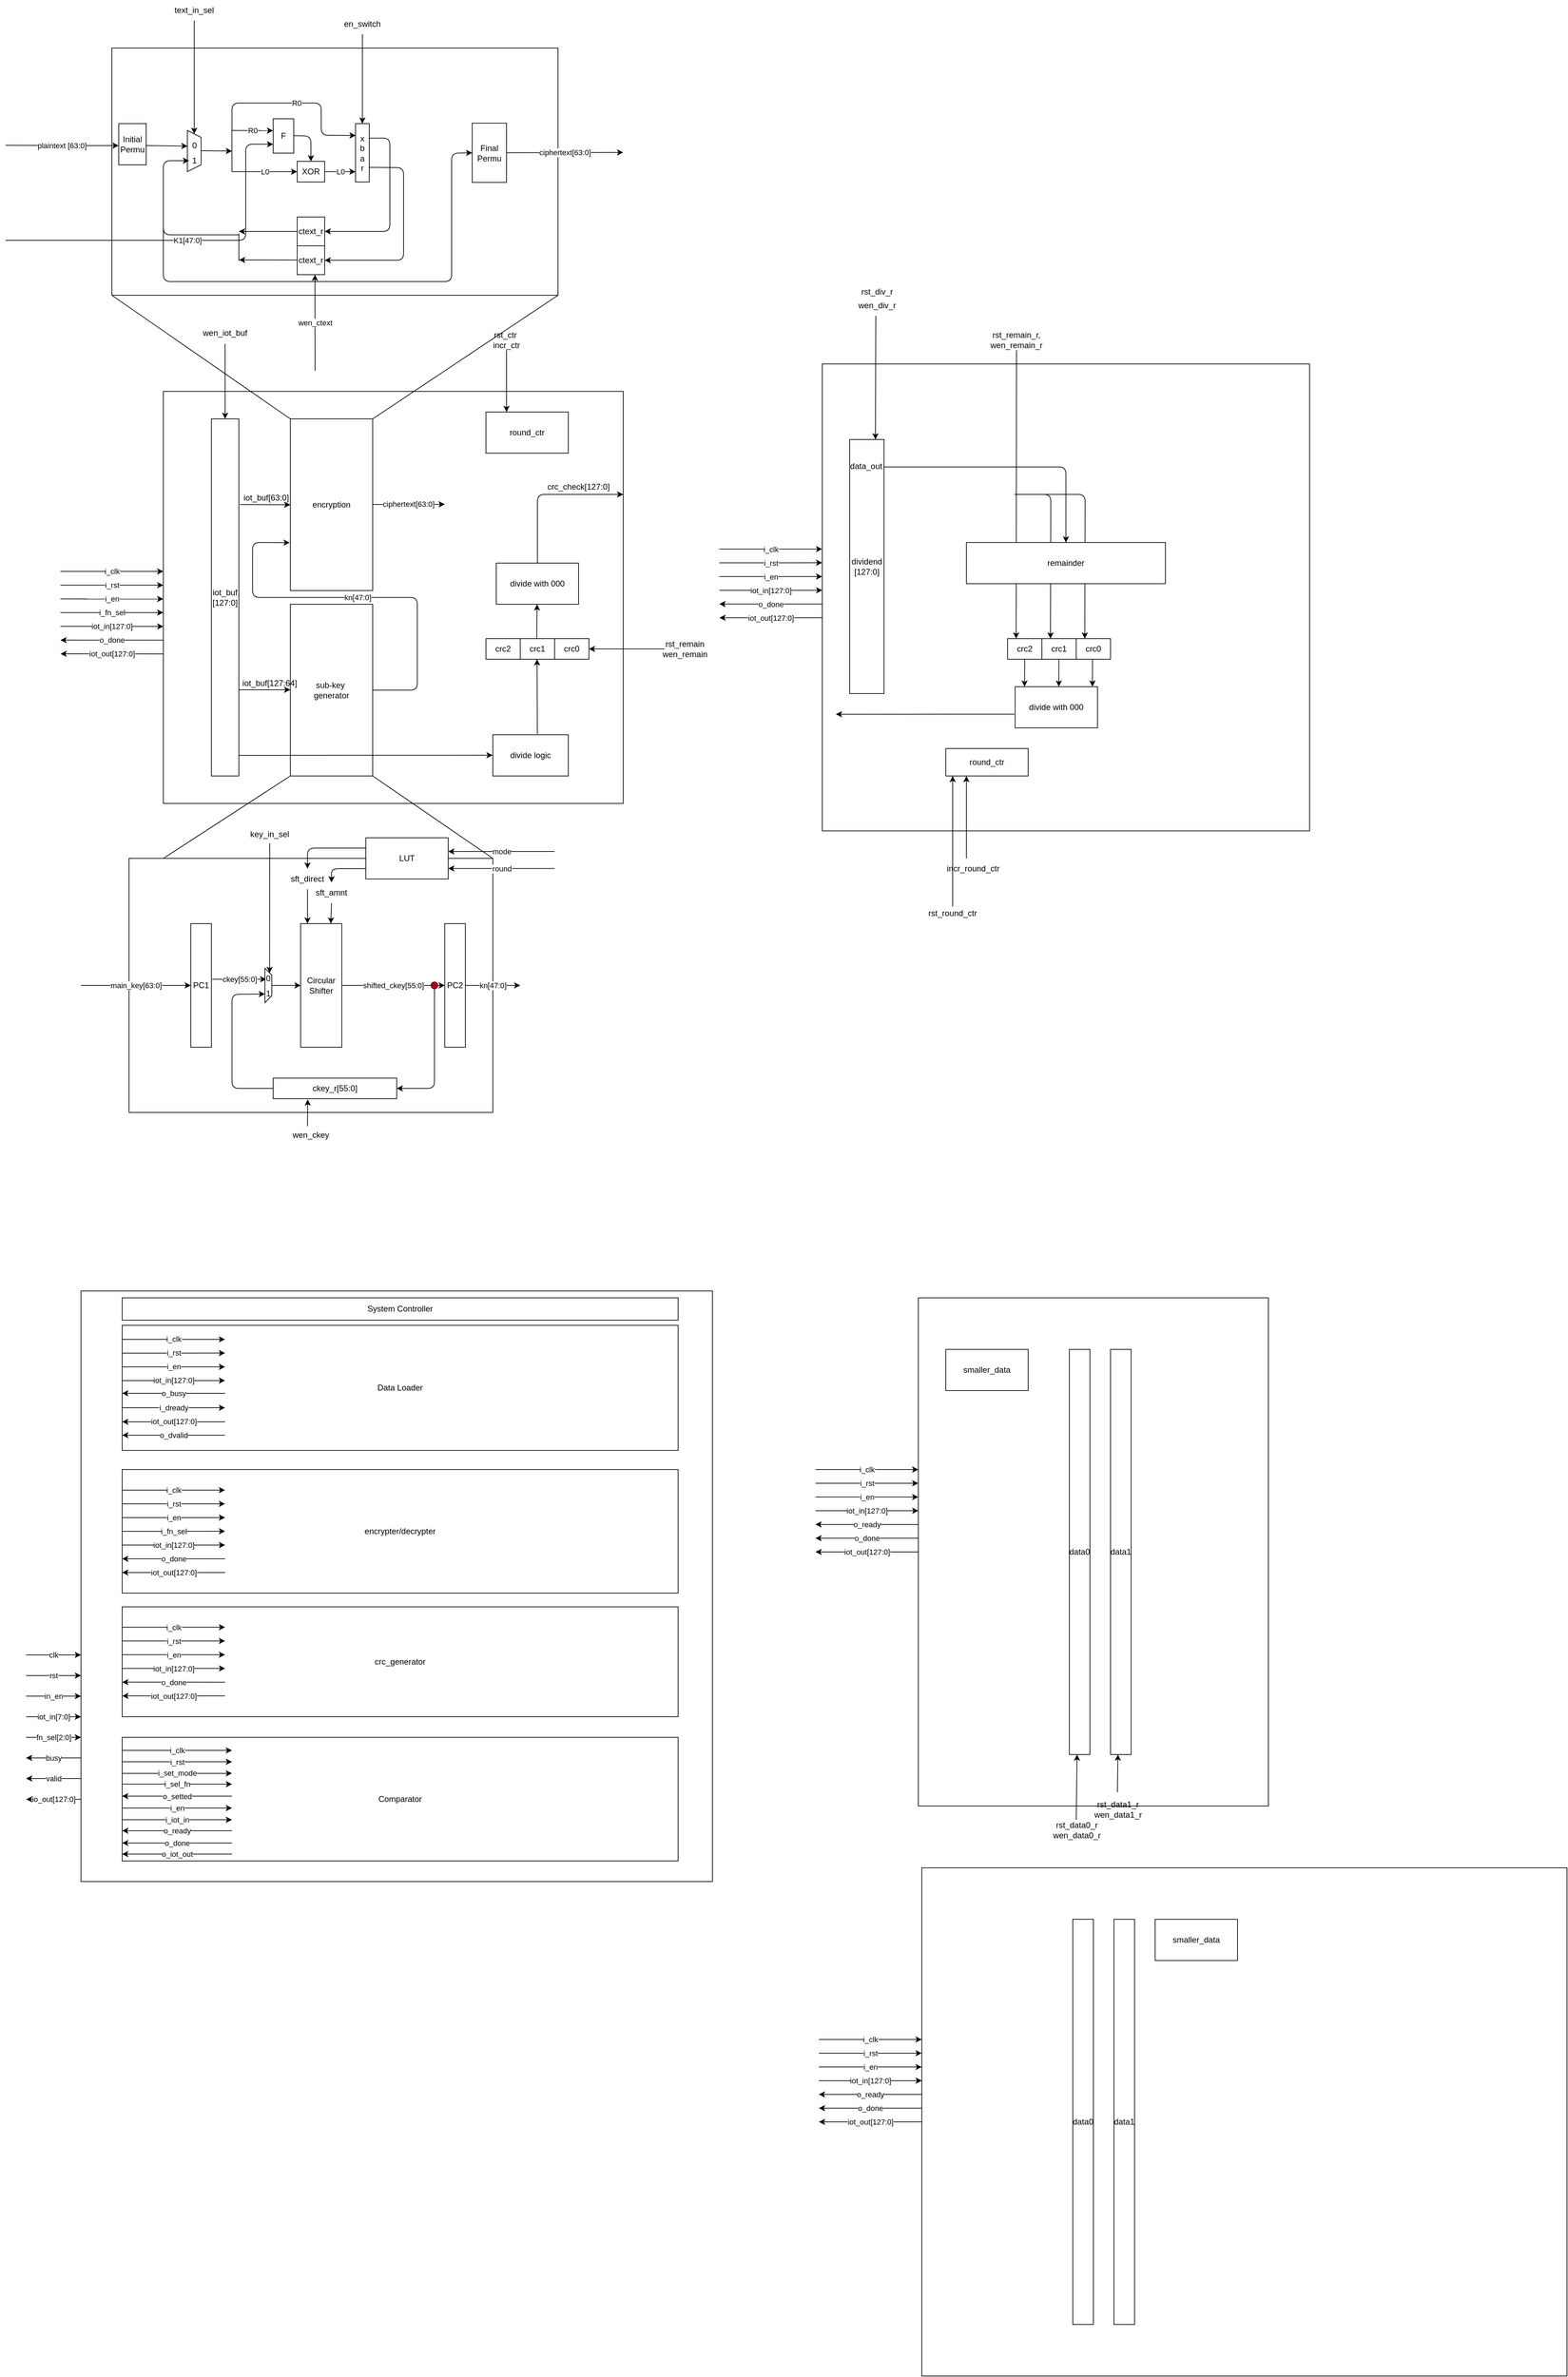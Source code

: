 <mxfile>
    <diagram id="gMTf9EaZqgnrItSle7EK" name="Page-1">
        <mxGraphModel dx="1563" dy="1860" grid="1" gridSize="10" guides="1" tooltips="1" connect="1" arrows="1" fold="1" page="1" pageScale="1" pageWidth="850" pageHeight="1100" math="0" shadow="0">
            <root>
                <mxCell id="0"/>
                <mxCell id="1" parent="0"/>
                <mxCell id="153" value="" style="whiteSpace=wrap;html=1;" parent="1" vertex="1">
                    <mxGeometry x="1080" y="40" width="710" height="680" as="geometry"/>
                </mxCell>
                <mxCell id="4" value="" style="whiteSpace=wrap;html=1;" parent="1" vertex="1">
                    <mxGeometry x="120" y="80" width="670" height="600" as="geometry"/>
                </mxCell>
                <mxCell id="3" value="iot_buf&lt;br&gt;[127:0]" style="whiteSpace=wrap;html=1;direction=south;" parent="1" vertex="1">
                    <mxGeometry x="190" y="120" width="40" height="520" as="geometry"/>
                </mxCell>
                <mxCell id="17" value="sub-key&amp;nbsp;&lt;br&gt;generator" style="whiteSpace=wrap;html=1;" parent="1" vertex="1">
                    <mxGeometry x="305" y="390" width="120" height="250" as="geometry"/>
                </mxCell>
                <mxCell id="19" value="kn[47:0]" style="edgeStyle=none;orthogonalLoop=1;jettySize=auto;html=1;exitX=1;exitY=0.5;exitDx=0;exitDy=0;entryX=-0.008;entryY=0.721;entryDx=0;entryDy=0;entryPerimeter=0;" parent="1" source="17" target="20" edge="1">
                    <mxGeometry width="80" relative="1" as="geometry">
                        <mxPoint x="440" y="514.52" as="sourcePoint"/>
                        <mxPoint x="520" y="514.52" as="targetPoint"/>
                        <Array as="points">
                            <mxPoint x="490" y="515"/>
                            <mxPoint x="490" y="380"/>
                            <mxPoint x="250" y="380"/>
                            <mxPoint x="250" y="350"/>
                            <mxPoint x="250" y="300"/>
                            <mxPoint x="270" y="300"/>
                        </Array>
                    </mxGeometry>
                </mxCell>
                <mxCell id="20" value="encryption" style="whiteSpace=wrap;html=1;" parent="1" vertex="1">
                    <mxGeometry x="305" y="120" width="120" height="250" as="geometry"/>
                </mxCell>
                <mxCell id="21" value="" style="edgeStyle=none;orthogonalLoop=1;jettySize=auto;html=1;entryX=0;entryY=0.5;entryDx=0;entryDy=0;exitX=0.24;exitY=-0.036;exitDx=0;exitDy=0;exitPerimeter=0;" parent="1" source="3" target="20" edge="1">
                    <mxGeometry width="80" relative="1" as="geometry">
                        <mxPoint x="230" y="250" as="sourcePoint"/>
                        <mxPoint x="269.34" y="245.32" as="targetPoint"/>
                        <Array as="points"/>
                    </mxGeometry>
                </mxCell>
                <mxCell id="22" value="" style="edgeStyle=none;orthogonalLoop=1;jettySize=auto;html=1;entryX=0;entryY=0.5;entryDx=0;entryDy=0;exitX=0.5;exitY=0;exitDx=0;exitDy=0;" parent="1" edge="1">
                    <mxGeometry width="80" relative="1" as="geometry">
                        <mxPoint x="230" y="514.52" as="sourcePoint"/>
                        <mxPoint x="305" y="514.52" as="targetPoint"/>
                        <Array as="points"/>
                    </mxGeometry>
                </mxCell>
                <mxCell id="30" value="" style="endArrow=none;html=1;" parent="1" edge="1">
                    <mxGeometry width="50" height="50" relative="1" as="geometry">
                        <mxPoint x="120" y="760" as="sourcePoint"/>
                        <mxPoint x="305" y="640" as="targetPoint"/>
                    </mxGeometry>
                </mxCell>
                <mxCell id="31" value="" style="endArrow=none;html=1;entryX=1;entryY=1;entryDx=0;entryDy=0;" parent="1" target="17" edge="1">
                    <mxGeometry width="50" height="50" relative="1" as="geometry">
                        <mxPoint x="600" y="760" as="sourcePoint"/>
                        <mxPoint x="315" y="650" as="targetPoint"/>
                    </mxGeometry>
                </mxCell>
                <mxCell id="32" value="" style="whiteSpace=wrap;html=1;" parent="1" vertex="1">
                    <mxGeometry x="70" y="760" width="530" height="370" as="geometry"/>
                </mxCell>
                <mxCell id="33" value="main_key[63:0]" style="edgeStyle=none;orthogonalLoop=1;jettySize=auto;html=1;entryX=0;entryY=0.5;entryDx=0;entryDy=0;" parent="1" target="35" edge="1">
                    <mxGeometry width="80" relative="1" as="geometry">
                        <mxPoint y="945" as="sourcePoint"/>
                        <mxPoint x="160" y="944.44" as="targetPoint"/>
                        <Array as="points"/>
                    </mxGeometry>
                </mxCell>
                <mxCell id="35" value="PC1" style="whiteSpace=wrap;html=1;" parent="1" vertex="1">
                    <mxGeometry x="160" y="855" width="30" height="180" as="geometry"/>
                </mxCell>
                <mxCell id="36" value="ckey[55:0]" style="edgeStyle=none;orthogonalLoop=1;jettySize=auto;html=1;exitX=1.043;exitY=0.45;exitDx=0;exitDy=0;exitPerimeter=0;" parent="1" source="35" edge="1">
                    <mxGeometry width="80" relative="1" as="geometry">
                        <mxPoint x="190" y="944.44" as="sourcePoint"/>
                        <mxPoint x="270" y="936" as="targetPoint"/>
                        <Array as="points"/>
                    </mxGeometry>
                </mxCell>
                <mxCell id="37" value="Circular Shifter" style="whiteSpace=wrap;html=1;" parent="1" vertex="1">
                    <mxGeometry x="320" y="855" width="60" height="180" as="geometry"/>
                </mxCell>
                <mxCell id="40" value="shifted_ckey[55:0]" style="edgeStyle=none;orthogonalLoop=1;jettySize=auto;html=1;entryX=0;entryY=0.5;entryDx=0;entryDy=0;" parent="1" target="41" edge="1">
                    <mxGeometry width="80" relative="1" as="geometry">
                        <mxPoint x="380" y="945" as="sourcePoint"/>
                        <mxPoint x="420" y="942.68" as="targetPoint"/>
                        <Array as="points"/>
                    </mxGeometry>
                </mxCell>
                <mxCell id="41" value="PC2" style="whiteSpace=wrap;html=1;" parent="1" vertex="1">
                    <mxGeometry x="530" y="855" width="30" height="180" as="geometry"/>
                </mxCell>
                <mxCell id="42" value="kn[47:0]" style="edgeStyle=none;orthogonalLoop=1;jettySize=auto;html=1;exitX=1;exitY=0.5;exitDx=0;exitDy=0;startArrow=none;" parent="1" edge="1">
                    <mxGeometry width="80" relative="1" as="geometry">
                        <mxPoint x="560" y="945" as="sourcePoint"/>
                        <mxPoint x="640" y="945" as="targetPoint"/>
                        <Array as="points"/>
                    </mxGeometry>
                </mxCell>
                <mxCell id="47" value="ckey_r[55:0]" style="whiteSpace=wrap;html=1;" parent="1" vertex="1">
                    <mxGeometry x="280" y="1080" width="180" height="30" as="geometry"/>
                </mxCell>
                <mxCell id="48" value="" style="edgeStyle=none;orthogonalLoop=1;jettySize=auto;html=1;" parent="1" edge="1">
                    <mxGeometry width="80" relative="1" as="geometry">
                        <mxPoint x="515" y="945" as="sourcePoint"/>
                        <mxPoint x="460" y="1095" as="targetPoint"/>
                        <Array as="points">
                            <mxPoint x="515" y="1095"/>
                        </Array>
                    </mxGeometry>
                </mxCell>
                <mxCell id="49" value="" style="ellipse;whiteSpace=wrap;html=1;fillColor=#a20025;fontColor=#ffffff;strokeColor=#6F0000;" parent="1" vertex="1">
                    <mxGeometry x="510" y="940" width="10" height="10" as="geometry"/>
                </mxCell>
                <mxCell id="50" value="" style="edgeStyle=none;orthogonalLoop=1;jettySize=auto;html=1;exitX=0;exitY=0.5;exitDx=0;exitDy=0;entryX=0.75;entryY=1;entryDx=0;entryDy=0;" parent="1" source="47" target="51" edge="1">
                    <mxGeometry width="80" relative="1" as="geometry">
                        <mxPoint x="270" y="1110" as="sourcePoint"/>
                        <mxPoint x="350" y="1110" as="targetPoint"/>
                        <Array as="points">
                            <mxPoint x="220" y="1095"/>
                            <mxPoint x="220" y="1030"/>
                            <mxPoint x="220" y="958"/>
                        </Array>
                    </mxGeometry>
                </mxCell>
                <mxCell id="51" value="" style="shape=trapezoid;perimeter=trapezoidPerimeter;whiteSpace=wrap;html=1;fixedSize=1;direction=south;size=10;" parent="1" vertex="1">
                    <mxGeometry x="268" y="920" width="10" height="50" as="geometry"/>
                </mxCell>
                <mxCell id="53" value="" style="edgeStyle=none;orthogonalLoop=1;jettySize=auto;html=1;exitX=0.5;exitY=0;exitDx=0;exitDy=0;entryX=0;entryY=0.5;entryDx=0;entryDy=0;" parent="1" source="51" target="37" edge="1">
                    <mxGeometry width="80" relative="1" as="geometry">
                        <mxPoint x="229" y="980" as="sourcePoint"/>
                        <mxPoint x="279" y="957" as="targetPoint"/>
                        <Array as="points"/>
                    </mxGeometry>
                </mxCell>
                <mxCell id="54" value="" style="edgeStyle=none;orthogonalLoop=1;jettySize=auto;html=1;entryX=0;entryY=0.25;entryDx=0;entryDy=0;" parent="1" target="51" edge="1">
                    <mxGeometry width="80" relative="1" as="geometry">
                        <mxPoint x="275" y="738" as="sourcePoint"/>
                        <mxPoint x="338" y="858" as="targetPoint"/>
                        <Array as="points"/>
                    </mxGeometry>
                </mxCell>
                <mxCell id="55" value="0" style="text;strokeColor=none;align=center;fillColor=none;html=1;verticalAlign=middle;whiteSpace=wrap;rounded=0;" parent="1" vertex="1">
                    <mxGeometry x="263" y="920" width="20" height="30" as="geometry"/>
                </mxCell>
                <mxCell id="56" value="1" style="text;strokeColor=none;align=center;fillColor=none;html=1;verticalAlign=middle;whiteSpace=wrap;rounded=0;" parent="1" vertex="1">
                    <mxGeometry x="263" y="942" width="20" height="30" as="geometry"/>
                </mxCell>
                <mxCell id="57" value="" style="edgeStyle=none;orthogonalLoop=1;jettySize=auto;html=1;entryX=0.613;entryY=1.088;entryDx=0;entryDy=0;entryPerimeter=0;" parent="1" edge="1">
                    <mxGeometry width="80" relative="1" as="geometry">
                        <mxPoint x="330" y="1150" as="sourcePoint"/>
                        <mxPoint x="330.34" y="1111" as="targetPoint"/>
                        <Array as="points"/>
                    </mxGeometry>
                </mxCell>
                <mxCell id="58" value="wen_ckey" style="text;strokeColor=none;align=center;fillColor=none;html=1;verticalAlign=middle;whiteSpace=wrap;rounded=0;" parent="1" vertex="1">
                    <mxGeometry x="305" y="1148" width="60" height="30" as="geometry"/>
                </mxCell>
                <mxCell id="66" value="ciphertext[63:0]" style="edgeStyle=none;orthogonalLoop=1;jettySize=auto;html=1;entryX=0.612;entryY=0.274;entryDx=0;entryDy=0;exitX=0.5;exitY=0;exitDx=0;exitDy=0;entryPerimeter=0;" parent="1" target="4" edge="1">
                    <mxGeometry width="80" relative="1" as="geometry">
                        <mxPoint x="425" y="244.57" as="sourcePoint"/>
                        <mxPoint x="500" y="244.57" as="targetPoint"/>
                        <Array as="points"/>
                    </mxGeometry>
                </mxCell>
                <mxCell id="67" value="key_in_sel" style="text;strokeColor=none;align=center;fillColor=none;html=1;verticalAlign=middle;whiteSpace=wrap;rounded=0;" parent="1" vertex="1">
                    <mxGeometry x="245" y="710" width="60" height="30" as="geometry"/>
                </mxCell>
                <mxCell id="69" value="" style="endArrow=none;html=1;entryX=0;entryY=1;entryDx=0;entryDy=0;" parent="1" target="71" edge="1">
                    <mxGeometry width="50" height="50" relative="1" as="geometry">
                        <mxPoint x="305" y="120" as="sourcePoint"/>
                        <mxPoint x="115" y="-60" as="targetPoint"/>
                    </mxGeometry>
                </mxCell>
                <mxCell id="70" value="" style="endArrow=none;html=1;exitX=1;exitY=0;exitDx=0;exitDy=0;entryX=1;entryY=1;entryDx=0;entryDy=0;" parent="1" source="20" target="71" edge="1">
                    <mxGeometry width="50" height="50" relative="1" as="geometry">
                        <mxPoint x="615" y="100" as="sourcePoint"/>
                        <mxPoint x="580" y="-60" as="targetPoint"/>
                    </mxGeometry>
                </mxCell>
                <mxCell id="71" value="" style="whiteSpace=wrap;html=1;" parent="1" vertex="1">
                    <mxGeometry x="45" y="-420" width="650" height="360" as="geometry"/>
                </mxCell>
                <mxCell id="72" value="plaintext [63:0]" style="edgeStyle=none;orthogonalLoop=1;jettySize=auto;html=1;entryX=0.075;entryY=0.5;entryDx=0;entryDy=0;entryPerimeter=0;" parent="1" edge="1">
                    <mxGeometry width="80" relative="1" as="geometry">
                        <mxPoint x="-110" y="-278.42" as="sourcePoint"/>
                        <mxPoint x="54.875" y="-277.92" as="targetPoint"/>
                        <Array as="points"/>
                    </mxGeometry>
                </mxCell>
                <mxCell id="73" value="" style="shape=trapezoid;perimeter=trapezoidPerimeter;whiteSpace=wrap;html=1;fixedSize=1;direction=south;size=10;" parent="1" vertex="1">
                    <mxGeometry x="155" y="-300" width="20" height="60" as="geometry"/>
                </mxCell>
                <mxCell id="74" value="" style="edgeStyle=none;orthogonalLoop=1;jettySize=auto;html=1;" parent="1" edge="1">
                    <mxGeometry width="80" relative="1" as="geometry">
                        <mxPoint x="175" y="-270.5" as="sourcePoint"/>
                        <mxPoint x="220" y="-270" as="targetPoint"/>
                        <Array as="points"/>
                    </mxGeometry>
                </mxCell>
                <mxCell id="75" value="" style="endArrow=none;html=1;entryX=0.677;entryY=0.222;entryDx=0;entryDy=0;entryPerimeter=0;" parent="1" edge="1">
                    <mxGeometry width="50" height="50" relative="1" as="geometry">
                        <mxPoint x="220" y="-240" as="sourcePoint"/>
                        <mxPoint x="219.805" y="-300.08" as="targetPoint"/>
                    </mxGeometry>
                </mxCell>
                <mxCell id="76" value="R0" style="edgeStyle=none;orthogonalLoop=1;jettySize=auto;html=1;entryX=-0.002;entryY=0.346;entryDx=0;entryDy=0;entryPerimeter=0;" parent="1" target="82" edge="1">
                    <mxGeometry width="80" relative="1" as="geometry">
                        <mxPoint x="220" y="-300" as="sourcePoint"/>
                        <mxPoint x="250" y="-300" as="targetPoint"/>
                        <Array as="points"/>
                    </mxGeometry>
                </mxCell>
                <mxCell id="77" value="L0" style="edgeStyle=none;orthogonalLoop=1;jettySize=auto;html=1;entryX=0;entryY=0.5;entryDx=0;entryDy=0;" parent="1" target="83" edge="1">
                    <mxGeometry width="80" relative="1" as="geometry">
                        <mxPoint x="220" y="-240" as="sourcePoint"/>
                        <mxPoint x="250" y="-240" as="targetPoint"/>
                        <Array as="points"/>
                    </mxGeometry>
                </mxCell>
                <mxCell id="81" value="K1[47:0]" style="edgeStyle=none;orthogonalLoop=1;jettySize=auto;html=1;" parent="1" edge="1">
                    <mxGeometry width="80" relative="1" as="geometry">
                        <mxPoint x="-110" y="-140" as="sourcePoint"/>
                        <mxPoint x="280" y="-280" as="targetPoint"/>
                        <Array as="points">
                            <mxPoint x="130" y="-140"/>
                            <mxPoint x="240" y="-140"/>
                            <mxPoint x="240" y="-280"/>
                        </Array>
                    </mxGeometry>
                </mxCell>
                <mxCell id="82" value="F" style="whiteSpace=wrap;html=1;" parent="1" vertex="1">
                    <mxGeometry x="280" y="-317" width="30" height="50" as="geometry"/>
                </mxCell>
                <mxCell id="83" value="XOR" style="whiteSpace=wrap;html=1;" parent="1" vertex="1">
                    <mxGeometry x="315" y="-255" width="40" height="30" as="geometry"/>
                </mxCell>
                <mxCell id="84" value="" style="edgeStyle=none;orthogonalLoop=1;jettySize=auto;html=1;entryX=0.5;entryY=0;entryDx=0;entryDy=0;" parent="1" target="83" edge="1">
                    <mxGeometry width="80" relative="1" as="geometry">
                        <mxPoint x="310" y="-292.42" as="sourcePoint"/>
                        <mxPoint x="390" y="-292.42" as="targetPoint"/>
                        <Array as="points">
                            <mxPoint x="335" y="-292"/>
                        </Array>
                    </mxGeometry>
                </mxCell>
                <mxCell id="85" value="R0" style="edgeStyle=none;orthogonalLoop=1;jettySize=auto;html=1;entryX=0.011;entryY=0.203;entryDx=0;entryDy=0;entryPerimeter=0;" parent="1" target="88" edge="1">
                    <mxGeometry width="80" relative="1" as="geometry">
                        <mxPoint x="220" y="-300" as="sourcePoint"/>
                        <mxPoint x="390" y="-292.42" as="targetPoint"/>
                        <Array as="points">
                            <mxPoint x="220" y="-340"/>
                            <mxPoint x="350" y="-340"/>
                            <mxPoint x="350" y="-293"/>
                        </Array>
                    </mxGeometry>
                </mxCell>
                <mxCell id="86" value="L0" style="edgeStyle=none;orthogonalLoop=1;jettySize=auto;html=1;" parent="1" edge="1">
                    <mxGeometry width="80" relative="1" as="geometry">
                        <mxPoint x="355" y="-240" as="sourcePoint"/>
                        <mxPoint x="400" y="-240" as="targetPoint"/>
                        <Array as="points"/>
                    </mxGeometry>
                </mxCell>
                <mxCell id="88" value="x&lt;br&gt;b&lt;br&gt;a&lt;br&gt;r&lt;br&gt;" style="whiteSpace=wrap;html=1;" parent="1" vertex="1">
                    <mxGeometry x="400" y="-310" width="20" height="85" as="geometry"/>
                </mxCell>
                <mxCell id="89" value="" style="edgeStyle=none;orthogonalLoop=1;jettySize=auto;html=1;entryX=0.5;entryY=0;entryDx=0;entryDy=0;" parent="1" target="88" edge="1">
                    <mxGeometry width="80" relative="1" as="geometry">
                        <mxPoint x="410" y="-440" as="sourcePoint"/>
                        <mxPoint x="450" y="-440" as="targetPoint"/>
                        <Array as="points"/>
                    </mxGeometry>
                </mxCell>
                <mxCell id="90" value="en_switch" style="text;strokeColor=none;align=center;fillColor=none;html=1;verticalAlign=middle;whiteSpace=wrap;rounded=0;" parent="1" vertex="1">
                    <mxGeometry x="380" y="-470" width="60" height="30" as="geometry"/>
                </mxCell>
                <mxCell id="93" value="ctext_r" style="whiteSpace=wrap;html=1;" parent="1" vertex="1">
                    <mxGeometry x="315" y="-174" width="40" height="42" as="geometry"/>
                </mxCell>
                <mxCell id="94" value="ctext_r" style="whiteSpace=wrap;html=1;" parent="1" vertex="1">
                    <mxGeometry x="315" y="-132" width="40" height="42" as="geometry"/>
                </mxCell>
                <mxCell id="97" value="wen_ctext" style="edgeStyle=none;orthogonalLoop=1;jettySize=auto;html=1;" parent="1" edge="1">
                    <mxGeometry width="80" relative="1" as="geometry">
                        <mxPoint x="341" y="50" as="sourcePoint"/>
                        <mxPoint x="340.93" y="-90" as="targetPoint"/>
                        <Array as="points"/>
                    </mxGeometry>
                </mxCell>
                <mxCell id="103" value="" style="edgeStyle=none;orthogonalLoop=1;jettySize=auto;html=1;entryX=0;entryY=0.5;entryDx=0;entryDy=0;" parent="1" target="73" edge="1">
                    <mxGeometry width="80" relative="1" as="geometry">
                        <mxPoint x="165" y="-460" as="sourcePoint"/>
                        <mxPoint x="260" y="-460" as="targetPoint"/>
                        <Array as="points"/>
                    </mxGeometry>
                </mxCell>
                <mxCell id="104" value="text_in_sel" style="text;strokeColor=none;align=center;fillColor=none;html=1;verticalAlign=middle;whiteSpace=wrap;rounded=0;" parent="1" vertex="1">
                    <mxGeometry x="135" y="-490" width="60" height="30" as="geometry"/>
                </mxCell>
                <mxCell id="105" value="0" style="text;strokeColor=none;align=center;fillColor=none;html=1;verticalAlign=middle;whiteSpace=wrap;rounded=0;" parent="1" vertex="1">
                    <mxGeometry x="157.5" y="-289" width="15" height="22" as="geometry"/>
                </mxCell>
                <mxCell id="106" value="1" style="text;strokeColor=none;align=center;fillColor=none;html=1;verticalAlign=middle;whiteSpace=wrap;rounded=0;" parent="1" vertex="1">
                    <mxGeometry x="157.5" y="-267" width="15" height="22" as="geometry"/>
                </mxCell>
                <mxCell id="107" value="Initial&lt;br&gt;Permu" style="whiteSpace=wrap;html=1;" parent="1" vertex="1">
                    <mxGeometry x="55" y="-310" width="40" height="60" as="geometry"/>
                </mxCell>
                <mxCell id="108" value="" style="edgeStyle=none;orthogonalLoop=1;jettySize=auto;html=1;entryX=0.38;entryY=0.989;entryDx=0;entryDy=0;entryPerimeter=0;" parent="1" target="73" edge="1">
                    <mxGeometry width="80" relative="1" as="geometry">
                        <mxPoint x="95" y="-278" as="sourcePoint"/>
                        <mxPoint x="135" y="-278" as="targetPoint"/>
                        <Array as="points"/>
                    </mxGeometry>
                </mxCell>
                <mxCell id="111" value="Final&lt;br&gt;Permu" style="whiteSpace=wrap;html=1;" parent="1" vertex="1">
                    <mxGeometry x="570" y="-310.62" width="50" height="86.25" as="geometry"/>
                </mxCell>
                <mxCell id="112" value="ciphertext[63:0]" style="edgeStyle=none;orthogonalLoop=1;jettySize=auto;html=1;exitX=1;exitY=0.5;exitDx=0;exitDy=0;" parent="1" source="111" edge="1">
                    <mxGeometry width="80" relative="1" as="geometry">
                        <mxPoint x="660" y="-267.84" as="sourcePoint"/>
                        <mxPoint x="790" y="-268" as="targetPoint"/>
                        <Array as="points"/>
                    </mxGeometry>
                </mxCell>
                <mxCell id="129" value="crc2" style="whiteSpace=wrap;html=1;" parent="1" vertex="1">
                    <mxGeometry x="1350" y="440" width="50" height="30" as="geometry"/>
                </mxCell>
                <mxCell id="130" value="crc1" style="whiteSpace=wrap;html=1;" parent="1" vertex="1">
                    <mxGeometry x="1400" y="440" width="50" height="30" as="geometry"/>
                </mxCell>
                <mxCell id="131" value="crc0" style="whiteSpace=wrap;html=1;" parent="1" vertex="1">
                    <mxGeometry x="1450" y="440" width="50" height="30" as="geometry"/>
                </mxCell>
                <mxCell id="154" value="" style="endArrow=classic;html=1;entryX=0.25;entryY=0;entryDx=0;entryDy=0;exitX=0.5;exitY=1;exitDx=0;exitDy=0;" parent="1" source="158" target="129" edge="1">
                    <mxGeometry width="50" height="50" relative="1" as="geometry">
                        <mxPoint x="1320" y="20" as="sourcePoint"/>
                        <mxPoint x="1310" y="390" as="targetPoint"/>
                    </mxGeometry>
                </mxCell>
                <mxCell id="155" value="" style="edgeStyle=none;orthogonalLoop=1;jettySize=auto;html=1;entryX=0.25;entryY=0;entryDx=0;entryDy=0;" parent="1" target="130" edge="1">
                    <mxGeometry width="80" relative="1" as="geometry">
                        <mxPoint x="1360" y="230" as="sourcePoint"/>
                        <mxPoint x="1400" y="230" as="targetPoint"/>
                        <Array as="points">
                            <mxPoint x="1413" y="230"/>
                        </Array>
                    </mxGeometry>
                </mxCell>
                <mxCell id="156" value="" style="edgeStyle=none;orthogonalLoop=1;jettySize=auto;html=1;entryX=0.25;entryY=0;entryDx=0;entryDy=0;" parent="1" target="131" edge="1">
                    <mxGeometry width="80" relative="1" as="geometry">
                        <mxPoint x="1400" y="230" as="sourcePoint"/>
                        <mxPoint x="1480" y="230" as="targetPoint"/>
                        <Array as="points">
                            <mxPoint x="1463" y="230"/>
                        </Array>
                    </mxGeometry>
                </mxCell>
                <mxCell id="158" value="rst_remain_r, wen_remain_r" style="text;strokeColor=none;align=center;fillColor=none;html=1;verticalAlign=middle;whiteSpace=wrap;rounded=0;" parent="1" vertex="1">
                    <mxGeometry x="1333" y="-10" width="60" height="30" as="geometry"/>
                </mxCell>
                <mxCell id="159" value="round_ctr" style="whiteSpace=wrap;html=1;" parent="1" vertex="1">
                    <mxGeometry x="1260" y="600" width="120" height="40" as="geometry"/>
                </mxCell>
                <mxCell id="160" value="" style="edgeStyle=none;orthogonalLoop=1;jettySize=auto;html=1;entryX=0.5;entryY=1;entryDx=0;entryDy=0;" parent="1" edge="1">
                    <mxGeometry width="80" relative="1" as="geometry">
                        <mxPoint x="1270" y="830" as="sourcePoint"/>
                        <mxPoint x="1270" y="640" as="targetPoint"/>
                        <Array as="points">
                            <mxPoint x="1270" y="700"/>
                        </Array>
                    </mxGeometry>
                </mxCell>
                <mxCell id="161" value="rst_round_ctr" style="text;strokeColor=none;align=center;fillColor=none;html=1;verticalAlign=middle;whiteSpace=wrap;rounded=0;" parent="1" vertex="1">
                    <mxGeometry x="1240" y="825" width="60" height="30" as="geometry"/>
                </mxCell>
                <mxCell id="162" value="" style="edgeStyle=none;orthogonalLoop=1;jettySize=auto;html=1;entryX=0.25;entryY=1;entryDx=0;entryDy=0;" parent="1" target="159" edge="1">
                    <mxGeometry width="80" relative="1" as="geometry">
                        <mxPoint x="1290" y="760" as="sourcePoint"/>
                        <mxPoint x="1490" y="830" as="targetPoint"/>
                        <Array as="points"/>
                    </mxGeometry>
                </mxCell>
                <mxCell id="163" value="incr_round_ctr" style="text;strokeColor=none;align=center;fillColor=none;html=1;verticalAlign=middle;whiteSpace=wrap;rounded=0;" parent="1" vertex="1">
                    <mxGeometry x="1270" y="760" width="60" height="30" as="geometry"/>
                </mxCell>
                <mxCell id="176" value="clk" style="edgeStyle=none;orthogonalLoop=1;jettySize=auto;html=1;" parent="1" edge="1">
                    <mxGeometry width="80" relative="1" as="geometry">
                        <mxPoint x="-80" y="1920" as="sourcePoint"/>
                        <mxPoint y="1920" as="targetPoint"/>
                        <Array as="points"/>
                    </mxGeometry>
                </mxCell>
                <mxCell id="177" value="rst" style="edgeStyle=none;orthogonalLoop=1;jettySize=auto;html=1;" parent="1" edge="1">
                    <mxGeometry width="80" relative="1" as="geometry">
                        <mxPoint x="-80" y="1950" as="sourcePoint"/>
                        <mxPoint y="1950" as="targetPoint"/>
                        <Array as="points"/>
                    </mxGeometry>
                </mxCell>
                <mxCell id="178" value="in_en" style="edgeStyle=none;orthogonalLoop=1;jettySize=auto;html=1;" parent="1" edge="1">
                    <mxGeometry width="80" relative="1" as="geometry">
                        <mxPoint x="-80" y="1980" as="sourcePoint"/>
                        <mxPoint y="1980" as="targetPoint"/>
                        <Array as="points"/>
                    </mxGeometry>
                </mxCell>
                <mxCell id="179" value="iot_in[7:0]" style="edgeStyle=none;orthogonalLoop=1;jettySize=auto;html=1;" parent="1" edge="1">
                    <mxGeometry width="80" relative="1" as="geometry">
                        <mxPoint x="-80" y="2010" as="sourcePoint"/>
                        <mxPoint y="2010" as="targetPoint"/>
                        <Array as="points"/>
                    </mxGeometry>
                </mxCell>
                <mxCell id="180" value="fn_sel[2:0]" style="edgeStyle=none;orthogonalLoop=1;jettySize=auto;html=1;" parent="1" edge="1">
                    <mxGeometry width="80" relative="1" as="geometry">
                        <mxPoint x="-80" y="2040" as="sourcePoint"/>
                        <mxPoint y="2040" as="targetPoint"/>
                        <Array as="points"/>
                    </mxGeometry>
                </mxCell>
                <mxCell id="181" value="io_out[127:0]" style="edgeStyle=none;orthogonalLoop=1;jettySize=auto;html=1;" parent="1" edge="1">
                    <mxGeometry width="80" relative="1" as="geometry">
                        <mxPoint y="2130.29" as="sourcePoint"/>
                        <mxPoint x="-80" y="2130.29" as="targetPoint"/>
                        <Array as="points"/>
                    </mxGeometry>
                </mxCell>
                <mxCell id="182" value="busy" style="edgeStyle=none;orthogonalLoop=1;jettySize=auto;html=1;" parent="1" edge="1">
                    <mxGeometry width="80" relative="1" as="geometry">
                        <mxPoint y="2070" as="sourcePoint"/>
                        <mxPoint x="-80" y="2070" as="targetPoint"/>
                        <Array as="points"/>
                    </mxGeometry>
                </mxCell>
                <mxCell id="183" value="valid" style="edgeStyle=none;orthogonalLoop=1;jettySize=auto;html=1;" parent="1" edge="1">
                    <mxGeometry width="80" relative="1" as="geometry">
                        <mxPoint y="2100" as="sourcePoint"/>
                        <mxPoint x="-80" y="2100" as="targetPoint"/>
                        <Array as="points"/>
                    </mxGeometry>
                </mxCell>
                <mxCell id="185" value="" style="whiteSpace=wrap;html=1;" parent="1" vertex="1">
                    <mxGeometry y="1390" width="920" height="860" as="geometry"/>
                </mxCell>
                <mxCell id="200" value="encrypter/decrypter" style="whiteSpace=wrap;html=1;" parent="1" vertex="1">
                    <mxGeometry x="60" y="1650" width="810" height="180" as="geometry"/>
                </mxCell>
                <mxCell id="213" value="crc_generator" style="whiteSpace=wrap;html=1;" parent="1" vertex="1">
                    <mxGeometry x="60" y="1850" width="810" height="160" as="geometry"/>
                </mxCell>
                <mxCell id="218" value="Comparator" style="whiteSpace=wrap;html=1;" parent="1" vertex="1">
                    <mxGeometry x="60" y="2040" width="810" height="180" as="geometry"/>
                </mxCell>
                <mxCell id="223" value="System Controller" style="whiteSpace=wrap;html=1;" parent="1" vertex="1">
                    <mxGeometry x="60" y="1400" width="810" height="32.5" as="geometry"/>
                </mxCell>
                <mxCell id="231" value="i_en" style="edgeStyle=none;orthogonalLoop=1;jettySize=auto;html=1;entryX=0.185;entryY=0.278;entryDx=0;entryDy=0;entryPerimeter=0;" parent="1" edge="1">
                    <mxGeometry width="80" relative="1" as="geometry">
                        <mxPoint x="60" y="1720" as="sourcePoint"/>
                        <mxPoint x="209.85" y="1720.04" as="targetPoint"/>
                        <Array as="points"/>
                    </mxGeometry>
                </mxCell>
                <mxCell id="232" value="iot_in[127:0]" style="edgeStyle=none;orthogonalLoop=1;jettySize=auto;html=1;entryX=0.185;entryY=0.389;entryDx=0;entryDy=0;entryPerimeter=0;" parent="1" edge="1">
                    <mxGeometry width="80" relative="1" as="geometry">
                        <mxPoint x="60.08" y="1760" as="sourcePoint"/>
                        <mxPoint x="209.93" y="1760.02" as="targetPoint"/>
                        <Array as="points"/>
                    </mxGeometry>
                </mxCell>
                <mxCell id="233" value="i_clk" style="edgeStyle=none;orthogonalLoop=1;jettySize=auto;html=1;entryX=0.185;entryY=0.111;entryDx=0;entryDy=0;entryPerimeter=0;" parent="1" edge="1">
                    <mxGeometry width="80" relative="1" as="geometry">
                        <mxPoint x="60" y="1680" as="sourcePoint"/>
                        <mxPoint x="209.85" y="1679.98" as="targetPoint"/>
                        <Array as="points"/>
                    </mxGeometry>
                </mxCell>
                <mxCell id="234" value="i_rst" style="edgeStyle=none;orthogonalLoop=1;jettySize=auto;html=1;entryX=0.185;entryY=0.222;entryDx=0;entryDy=0;entryPerimeter=0;" parent="1" edge="1">
                    <mxGeometry width="80" relative="1" as="geometry">
                        <mxPoint x="60" y="1700" as="sourcePoint"/>
                        <mxPoint x="209.85" y="1699.96" as="targetPoint"/>
                        <Array as="points"/>
                    </mxGeometry>
                </mxCell>
                <mxCell id="235" value="i_fn_sel" style="edgeStyle=none;orthogonalLoop=1;jettySize=auto;html=1;entryX=0.185;entryY=0.444;entryDx=0;entryDy=0;entryPerimeter=0;" parent="1" edge="1">
                    <mxGeometry width="80" relative="1" as="geometry">
                        <mxPoint x="60" y="1740" as="sourcePoint"/>
                        <mxPoint x="209.85" y="1739.92" as="targetPoint"/>
                        <Array as="points"/>
                    </mxGeometry>
                </mxCell>
                <mxCell id="236" value="o_done" style="edgeStyle=none;orthogonalLoop=1;jettySize=auto;html=1;exitX=0.185;exitY=0.667;exitDx=0;exitDy=0;exitPerimeter=0;" parent="1" edge="1">
                    <mxGeometry width="80" relative="1" as="geometry">
                        <mxPoint x="209.85" y="1780.06" as="sourcePoint"/>
                        <mxPoint x="60" y="1780" as="targetPoint"/>
                        <Array as="points"/>
                    </mxGeometry>
                </mxCell>
                <mxCell id="237" value="iot_out[127:0]" style="edgeStyle=none;orthogonalLoop=1;jettySize=auto;html=1;entryX=0.185;entryY=0.389;entryDx=0;entryDy=0;entryPerimeter=0;" parent="1" edge="1">
                    <mxGeometry width="80" relative="1" as="geometry">
                        <mxPoint x="209.93" y="1800.02" as="sourcePoint"/>
                        <mxPoint x="60.08" y="1800" as="targetPoint"/>
                        <Array as="points"/>
                    </mxGeometry>
                </mxCell>
                <mxCell id="238" value="i_en" style="edgeStyle=none;orthogonalLoop=1;jettySize=auto;html=1;entryX=0.185;entryY=0.278;entryDx=0;entryDy=0;entryPerimeter=0;" parent="1" edge="1">
                    <mxGeometry width="80" relative="1" as="geometry">
                        <mxPoint x="60.04" y="1919.65" as="sourcePoint"/>
                        <mxPoint x="209.89" y="1919.69" as="targetPoint"/>
                        <Array as="points"/>
                    </mxGeometry>
                </mxCell>
                <mxCell id="239" value="iot_in[127:0]" style="edgeStyle=none;orthogonalLoop=1;jettySize=auto;html=1;entryX=0.185;entryY=0.389;entryDx=0;entryDy=0;entryPerimeter=0;" parent="1" edge="1">
                    <mxGeometry width="80" relative="1" as="geometry">
                        <mxPoint x="60.12" y="1939.65" as="sourcePoint"/>
                        <mxPoint x="209.97" y="1939.67" as="targetPoint"/>
                        <Array as="points"/>
                    </mxGeometry>
                </mxCell>
                <mxCell id="240" value="i_clk" style="edgeStyle=none;orthogonalLoop=1;jettySize=auto;html=1;entryX=0.185;entryY=0.111;entryDx=0;entryDy=0;entryPerimeter=0;" parent="1" edge="1">
                    <mxGeometry width="80" relative="1" as="geometry">
                        <mxPoint x="60.04" y="1879.65" as="sourcePoint"/>
                        <mxPoint x="209.89" y="1879.63" as="targetPoint"/>
                        <Array as="points"/>
                    </mxGeometry>
                </mxCell>
                <mxCell id="241" value="i_rst" style="edgeStyle=none;orthogonalLoop=1;jettySize=auto;html=1;entryX=0.185;entryY=0.222;entryDx=0;entryDy=0;entryPerimeter=0;" parent="1" edge="1">
                    <mxGeometry width="80" relative="1" as="geometry">
                        <mxPoint x="60.04" y="1899.65" as="sourcePoint"/>
                        <mxPoint x="209.89" y="1899.61" as="targetPoint"/>
                        <Array as="points"/>
                    </mxGeometry>
                </mxCell>
                <mxCell id="243" value="o_done" style="edgeStyle=none;orthogonalLoop=1;jettySize=auto;html=1;exitX=0.185;exitY=0.667;exitDx=0;exitDy=0;exitPerimeter=0;" parent="1" edge="1">
                    <mxGeometry width="80" relative="1" as="geometry">
                        <mxPoint x="209.89" y="1959.71" as="sourcePoint"/>
                        <mxPoint x="60.04" y="1959.65" as="targetPoint"/>
                        <Array as="points"/>
                    </mxGeometry>
                </mxCell>
                <mxCell id="244" value="iot_out[127:0]" style="edgeStyle=none;orthogonalLoop=1;jettySize=auto;html=1;entryX=0.185;entryY=0.389;entryDx=0;entryDy=0;entryPerimeter=0;" parent="1" edge="1">
                    <mxGeometry width="80" relative="1" as="geometry">
                        <mxPoint x="209.97" y="1979.67" as="sourcePoint"/>
                        <mxPoint x="60.12" y="1979.65" as="targetPoint"/>
                        <Array as="points"/>
                    </mxGeometry>
                </mxCell>
                <mxCell id="257" value="i_en" style="edgeStyle=none;orthogonalLoop=1;jettySize=auto;html=1;entryX=0.185;entryY=0.278;entryDx=0;entryDy=0;entryPerimeter=0;" parent="1" edge="1">
                    <mxGeometry width="80" relative="1" as="geometry">
                        <mxPoint x="-29.93" y="382.18" as="sourcePoint"/>
                        <mxPoint x="119.92" y="382.22" as="targetPoint"/>
                        <Array as="points"/>
                    </mxGeometry>
                </mxCell>
                <mxCell id="258" value="iot_in[127:0]" style="edgeStyle=none;orthogonalLoop=1;jettySize=auto;html=1;entryX=0.185;entryY=0.389;entryDx=0;entryDy=0;entryPerimeter=0;" parent="1" edge="1">
                    <mxGeometry width="80" relative="1" as="geometry">
                        <mxPoint x="-29.85" y="422.18" as="sourcePoint"/>
                        <mxPoint x="120.0" y="422.2" as="targetPoint"/>
                        <Array as="points"/>
                    </mxGeometry>
                </mxCell>
                <mxCell id="259" value="i_clk" style="edgeStyle=none;orthogonalLoop=1;jettySize=auto;html=1;entryX=0.185;entryY=0.111;entryDx=0;entryDy=0;entryPerimeter=0;" parent="1" edge="1">
                    <mxGeometry width="80" relative="1" as="geometry">
                        <mxPoint x="-29.93" y="342.18" as="sourcePoint"/>
                        <mxPoint x="119.92" y="342.16" as="targetPoint"/>
                        <Array as="points"/>
                    </mxGeometry>
                </mxCell>
                <mxCell id="260" value="i_rst" style="edgeStyle=none;orthogonalLoop=1;jettySize=auto;html=1;entryX=0.185;entryY=0.222;entryDx=0;entryDy=0;entryPerimeter=0;" parent="1" edge="1">
                    <mxGeometry width="80" relative="1" as="geometry">
                        <mxPoint x="-29.93" y="362.18" as="sourcePoint"/>
                        <mxPoint x="119.92" y="362.14" as="targetPoint"/>
                        <Array as="points"/>
                    </mxGeometry>
                </mxCell>
                <mxCell id="261" value="i_fn_sel" style="edgeStyle=none;orthogonalLoop=1;jettySize=auto;html=1;entryX=0.185;entryY=0.444;entryDx=0;entryDy=0;entryPerimeter=0;" parent="1" edge="1">
                    <mxGeometry width="80" relative="1" as="geometry">
                        <mxPoint x="-29.93" y="402.18" as="sourcePoint"/>
                        <mxPoint x="119.92" y="402.1" as="targetPoint"/>
                        <Array as="points"/>
                    </mxGeometry>
                </mxCell>
                <mxCell id="262" value="o_done" style="edgeStyle=none;orthogonalLoop=1;jettySize=auto;html=1;exitX=0.185;exitY=0.667;exitDx=0;exitDy=0;exitPerimeter=0;" parent="1" edge="1">
                    <mxGeometry width="80" relative="1" as="geometry">
                        <mxPoint x="119.92" y="442.24" as="sourcePoint"/>
                        <mxPoint x="-29.93" y="442.18" as="targetPoint"/>
                        <Array as="points"/>
                    </mxGeometry>
                </mxCell>
                <mxCell id="263" value="iot_out[127:0]" style="edgeStyle=none;orthogonalLoop=1;jettySize=auto;html=1;entryX=0.185;entryY=0.389;entryDx=0;entryDy=0;entryPerimeter=0;" parent="1" edge="1">
                    <mxGeometry width="80" relative="1" as="geometry">
                        <mxPoint x="120.0" y="462.2" as="sourcePoint"/>
                        <mxPoint x="-29.85" y="462.18" as="targetPoint"/>
                        <Array as="points"/>
                    </mxGeometry>
                </mxCell>
                <mxCell id="264" value="i_en" style="edgeStyle=none;orthogonalLoop=1;jettySize=auto;html=1;entryX=0.185;entryY=0.278;entryDx=0;entryDy=0;entryPerimeter=0;" parent="1" edge="1">
                    <mxGeometry width="80" relative="1" as="geometry">
                        <mxPoint x="930.07" y="349.59" as="sourcePoint"/>
                        <mxPoint x="1079.92" y="349.63" as="targetPoint"/>
                        <Array as="points"/>
                    </mxGeometry>
                </mxCell>
                <mxCell id="265" value="iot_in[127:0]" style="edgeStyle=none;orthogonalLoop=1;jettySize=auto;html=1;entryX=0.185;entryY=0.389;entryDx=0;entryDy=0;entryPerimeter=0;" parent="1" edge="1">
                    <mxGeometry width="80" relative="1" as="geometry">
                        <mxPoint x="930.15" y="369.59" as="sourcePoint"/>
                        <mxPoint x="1080" y="369.61" as="targetPoint"/>
                        <Array as="points"/>
                    </mxGeometry>
                </mxCell>
                <mxCell id="266" value="i_clk" style="edgeStyle=none;orthogonalLoop=1;jettySize=auto;html=1;entryX=0.185;entryY=0.111;entryDx=0;entryDy=0;entryPerimeter=0;" parent="1" edge="1">
                    <mxGeometry width="80" relative="1" as="geometry">
                        <mxPoint x="930.07" y="309.59" as="sourcePoint"/>
                        <mxPoint x="1079.92" y="309.57" as="targetPoint"/>
                        <Array as="points"/>
                    </mxGeometry>
                </mxCell>
                <mxCell id="267" value="i_rst" style="edgeStyle=none;orthogonalLoop=1;jettySize=auto;html=1;entryX=0.185;entryY=0.222;entryDx=0;entryDy=0;entryPerimeter=0;" parent="1" edge="1">
                    <mxGeometry width="80" relative="1" as="geometry">
                        <mxPoint x="930.07" y="329.59" as="sourcePoint"/>
                        <mxPoint x="1079.92" y="329.55" as="targetPoint"/>
                        <Array as="points"/>
                    </mxGeometry>
                </mxCell>
                <mxCell id="268" value="o_done" style="edgeStyle=none;orthogonalLoop=1;jettySize=auto;html=1;exitX=0.185;exitY=0.667;exitDx=0;exitDy=0;exitPerimeter=0;" parent="1" edge="1">
                    <mxGeometry width="80" relative="1" as="geometry">
                        <mxPoint x="1079.92" y="389.65" as="sourcePoint"/>
                        <mxPoint x="930.07" y="389.59" as="targetPoint"/>
                        <Array as="points"/>
                    </mxGeometry>
                </mxCell>
                <mxCell id="269" value="iot_out[127:0]" style="edgeStyle=none;orthogonalLoop=1;jettySize=auto;html=1;entryX=0.185;entryY=0.389;entryDx=0;entryDy=0;entryPerimeter=0;" parent="1" edge="1">
                    <mxGeometry width="80" relative="1" as="geometry">
                        <mxPoint x="1080" y="409.61" as="sourcePoint"/>
                        <mxPoint x="930.15" y="409.59" as="targetPoint"/>
                        <Array as="points"/>
                    </mxGeometry>
                </mxCell>
                <mxCell id="270" value="" style="edgeStyle=none;orthogonalLoop=1;jettySize=auto;html=1;exitX=0.5;exitY=1;exitDx=0;exitDy=0;" parent="1" source="273" edge="1">
                    <mxGeometry width="80" relative="1" as="geometry">
                        <mxPoint x="330" y="740" as="sourcePoint"/>
                        <mxPoint x="330" y="855" as="targetPoint"/>
                        <Array as="points"/>
                    </mxGeometry>
                </mxCell>
                <mxCell id="271" value="" style="edgeStyle=none;orthogonalLoop=1;jettySize=auto;html=1;exitX=0.5;exitY=1;exitDx=0;exitDy=0;" parent="1" source="274" edge="1">
                    <mxGeometry width="80" relative="1" as="geometry">
                        <mxPoint x="364" y="780" as="sourcePoint"/>
                        <mxPoint x="363.95" y="855" as="targetPoint"/>
                        <Array as="points"/>
                    </mxGeometry>
                </mxCell>
                <mxCell id="273" value="sft_direct" style="text;strokeColor=none;align=center;fillColor=none;html=1;verticalAlign=middle;whiteSpace=wrap;rounded=0;" parent="1" vertex="1">
                    <mxGeometry x="300" y="775" width="60" height="30" as="geometry"/>
                </mxCell>
                <mxCell id="274" value="sft_amnt" style="text;strokeColor=none;align=center;fillColor=none;html=1;verticalAlign=middle;whiteSpace=wrap;rounded=0;" parent="1" vertex="1">
                    <mxGeometry x="335" y="795" width="60" height="30" as="geometry"/>
                </mxCell>
                <mxCell id="276" value="" style="edgeStyle=none;orthogonalLoop=1;jettySize=auto;html=1;entryX=1;entryY=0.5;entryDx=0;entryDy=0;exitX=1;exitY=0.25;exitDx=0;exitDy=0;" parent="1" source="88" target="93" edge="1">
                    <mxGeometry width="80" relative="1" as="geometry">
                        <mxPoint x="450" y="-290" as="sourcePoint"/>
                        <mxPoint x="570" y="-100" as="targetPoint"/>
                        <Array as="points">
                            <mxPoint x="450" y="-289"/>
                            <mxPoint x="450" y="-153"/>
                        </Array>
                    </mxGeometry>
                </mxCell>
                <mxCell id="280" value="" style="edgeStyle=none;orthogonalLoop=1;jettySize=auto;html=1;entryX=1;entryY=0.5;entryDx=0;entryDy=0;exitX=1;exitY=0.75;exitDx=0;exitDy=0;" parent="1" source="88" target="94" edge="1">
                    <mxGeometry width="80" relative="1" as="geometry">
                        <mxPoint x="469" y="-250" as="sourcePoint"/>
                        <mxPoint x="570" y="-50" as="targetPoint"/>
                        <Array as="points">
                            <mxPoint x="470" y="-246"/>
                            <mxPoint x="470" y="-111"/>
                        </Array>
                    </mxGeometry>
                </mxCell>
                <mxCell id="283" value="dividend&lt;br&gt;[127:0]" style="whiteSpace=wrap;html=1;" parent="1" vertex="1">
                    <mxGeometry x="1120" y="150" width="50" height="370" as="geometry"/>
                </mxCell>
                <mxCell id="285" value="" style="edgeStyle=none;orthogonalLoop=1;jettySize=auto;html=1;exitX=0.5;exitY=1;exitDx=0;exitDy=0;entryX=0.415;entryY=0.691;entryDx=0;entryDy=0;entryPerimeter=0;" parent="1" source="129" target="153" edge="1">
                    <mxGeometry width="80" relative="1" as="geometry">
                        <mxPoint x="1630" y="550" as="sourcePoint"/>
                        <mxPoint x="1710" y="550" as="targetPoint"/>
                        <Array as="points"/>
                    </mxGeometry>
                </mxCell>
                <mxCell id="286" value="" style="edgeStyle=none;orthogonalLoop=1;jettySize=auto;html=1;exitX=0.5;exitY=1;exitDx=0;exitDy=0;entryX=0.359;entryY=0.691;entryDx=0;entryDy=0;entryPerimeter=0;" parent="1" edge="1">
                    <mxGeometry width="80" relative="1" as="geometry">
                        <mxPoint x="1424.74" y="470.0" as="sourcePoint"/>
                        <mxPoint x="1424.63" y="509.88" as="targetPoint"/>
                        <Array as="points"/>
                    </mxGeometry>
                </mxCell>
                <mxCell id="287" value="" style="edgeStyle=none;orthogonalLoop=1;jettySize=auto;html=1;exitX=0.5;exitY=1;exitDx=0;exitDy=0;entryX=0.359;entryY=0.691;entryDx=0;entryDy=0;entryPerimeter=0;" parent="1" edge="1">
                    <mxGeometry width="80" relative="1" as="geometry">
                        <mxPoint x="1473.74" y="470.0" as="sourcePoint"/>
                        <mxPoint x="1473.63" y="509.88" as="targetPoint"/>
                        <Array as="points"/>
                    </mxGeometry>
                </mxCell>
                <mxCell id="288" value="" style="edgeStyle=none;orthogonalLoop=1;jettySize=auto;html=1;entryX=0.75;entryY=0;entryDx=0;entryDy=0;" parent="1" target="283" edge="1">
                    <mxGeometry width="80" relative="1" as="geometry">
                        <mxPoint x="1158" y="-30" as="sourcePoint"/>
                        <mxPoint x="1260" y="40" as="targetPoint"/>
                        <Array as="points"/>
                    </mxGeometry>
                </mxCell>
                <mxCell id="289" value="wen_div_r" style="text;strokeColor=none;align=center;fillColor=none;html=1;verticalAlign=middle;whiteSpace=wrap;rounded=0;" parent="1" vertex="1">
                    <mxGeometry x="1130" y="-60" width="60" height="30" as="geometry"/>
                </mxCell>
                <mxCell id="290" value="rst_div_r" style="text;strokeColor=none;align=center;fillColor=none;html=1;verticalAlign=middle;whiteSpace=wrap;rounded=0;" parent="1" vertex="1">
                    <mxGeometry x="1130" y="-80" width="60" height="30" as="geometry"/>
                </mxCell>
                <mxCell id="291" value="" style="whiteSpace=wrap;html=1;" parent="1" vertex="1">
                    <mxGeometry x="1220" y="1400" width="510" height="740" as="geometry"/>
                </mxCell>
                <mxCell id="292" value="i_en" style="edgeStyle=none;orthogonalLoop=1;jettySize=auto;html=1;entryX=0.185;entryY=0.278;entryDx=0;entryDy=0;entryPerimeter=0;" parent="1" edge="1">
                    <mxGeometry width="80" relative="1" as="geometry">
                        <mxPoint x="1070.07" y="1690.02" as="sourcePoint"/>
                        <mxPoint x="1219.92" y="1690.06" as="targetPoint"/>
                        <Array as="points"/>
                    </mxGeometry>
                </mxCell>
                <mxCell id="293" value="iot_in[127:0]" style="edgeStyle=none;orthogonalLoop=1;jettySize=auto;html=1;entryX=0.185;entryY=0.389;entryDx=0;entryDy=0;entryPerimeter=0;" parent="1" edge="1">
                    <mxGeometry width="80" relative="1" as="geometry">
                        <mxPoint x="1070.15" y="1710.02" as="sourcePoint"/>
                        <mxPoint x="1220" y="1710.04" as="targetPoint"/>
                        <Array as="points"/>
                    </mxGeometry>
                </mxCell>
                <mxCell id="294" value="i_clk" style="edgeStyle=none;orthogonalLoop=1;jettySize=auto;html=1;entryX=0.185;entryY=0.111;entryDx=0;entryDy=0;entryPerimeter=0;" parent="1" edge="1">
                    <mxGeometry width="80" relative="1" as="geometry">
                        <mxPoint x="1070.07" y="1650.02" as="sourcePoint"/>
                        <mxPoint x="1219.92" y="1650.0" as="targetPoint"/>
                        <Array as="points"/>
                    </mxGeometry>
                </mxCell>
                <mxCell id="295" value="i_rst" style="edgeStyle=none;orthogonalLoop=1;jettySize=auto;html=1;entryX=0.185;entryY=0.222;entryDx=0;entryDy=0;entryPerimeter=0;" parent="1" edge="1">
                    <mxGeometry width="80" relative="1" as="geometry">
                        <mxPoint x="1070.07" y="1670.02" as="sourcePoint"/>
                        <mxPoint x="1219.92" y="1669.98" as="targetPoint"/>
                        <Array as="points"/>
                    </mxGeometry>
                </mxCell>
                <mxCell id="296" value="o_done" style="edgeStyle=none;orthogonalLoop=1;jettySize=auto;html=1;exitX=0.185;exitY=0.667;exitDx=0;exitDy=0;exitPerimeter=0;" parent="1" edge="1">
                    <mxGeometry width="80" relative="1" as="geometry">
                        <mxPoint x="1219.92" y="1750.06" as="sourcePoint"/>
                        <mxPoint x="1070.07" y="1750.0" as="targetPoint"/>
                        <Array as="points"/>
                    </mxGeometry>
                </mxCell>
                <mxCell id="297" value="iot_out[127:0]" style="edgeStyle=none;orthogonalLoop=1;jettySize=auto;html=1;entryX=0.185;entryY=0.389;entryDx=0;entryDy=0;entryPerimeter=0;" parent="1" edge="1">
                    <mxGeometry width="80" relative="1" as="geometry">
                        <mxPoint x="1220" y="1770.02" as="sourcePoint"/>
                        <mxPoint x="1070.15" y="1770.0" as="targetPoint"/>
                        <Array as="points"/>
                    </mxGeometry>
                </mxCell>
                <mxCell id="298" value="data0" style="whiteSpace=wrap;html=1;direction=south;" parent="1" vertex="1">
                    <mxGeometry x="1440" y="1475" width="30" height="590" as="geometry"/>
                </mxCell>
                <mxCell id="299" value="o_ready" style="edgeStyle=none;orthogonalLoop=1;jettySize=auto;html=1;" parent="1" edge="1">
                    <mxGeometry width="80" relative="1" as="geometry">
                        <mxPoint x="1220" y="1730" as="sourcePoint"/>
                        <mxPoint x="1070" y="1730" as="targetPoint"/>
                        <Array as="points"/>
                    </mxGeometry>
                </mxCell>
                <mxCell id="301" value="data1" style="whiteSpace=wrap;html=1;direction=south;" parent="1" vertex="1">
                    <mxGeometry x="1500" y="1475" width="30" height="590" as="geometry"/>
                </mxCell>
                <mxCell id="302" value="smaller_data" style="whiteSpace=wrap;html=1;" parent="1" vertex="1">
                    <mxGeometry x="1260" y="1475" width="120" height="60" as="geometry"/>
                </mxCell>
                <mxCell id="304" value="" style="whiteSpace=wrap;html=1;" parent="1" vertex="1">
                    <mxGeometry x="1225" y="2230" width="940" height="740" as="geometry"/>
                </mxCell>
                <mxCell id="305" value="i_en" style="edgeStyle=none;orthogonalLoop=1;jettySize=auto;html=1;entryX=0.185;entryY=0.278;entryDx=0;entryDy=0;entryPerimeter=0;" parent="1" edge="1">
                    <mxGeometry width="80" relative="1" as="geometry">
                        <mxPoint x="1075.07" y="2520.02" as="sourcePoint"/>
                        <mxPoint x="1224.92" y="2520.06" as="targetPoint"/>
                        <Array as="points"/>
                    </mxGeometry>
                </mxCell>
                <mxCell id="306" value="iot_in[127:0]" style="edgeStyle=none;orthogonalLoop=1;jettySize=auto;html=1;entryX=0.185;entryY=0.389;entryDx=0;entryDy=0;entryPerimeter=0;" parent="1" edge="1">
                    <mxGeometry width="80" relative="1" as="geometry">
                        <mxPoint x="1075.15" y="2540.02" as="sourcePoint"/>
                        <mxPoint x="1225" y="2540.04" as="targetPoint"/>
                        <Array as="points"/>
                    </mxGeometry>
                </mxCell>
                <mxCell id="307" value="i_clk" style="edgeStyle=none;orthogonalLoop=1;jettySize=auto;html=1;entryX=0.185;entryY=0.111;entryDx=0;entryDy=0;entryPerimeter=0;" parent="1" edge="1">
                    <mxGeometry width="80" relative="1" as="geometry">
                        <mxPoint x="1075.07" y="2480.02" as="sourcePoint"/>
                        <mxPoint x="1224.92" y="2480" as="targetPoint"/>
                        <Array as="points"/>
                    </mxGeometry>
                </mxCell>
                <mxCell id="308" value="i_rst" style="edgeStyle=none;orthogonalLoop=1;jettySize=auto;html=1;entryX=0.185;entryY=0.222;entryDx=0;entryDy=0;entryPerimeter=0;" parent="1" edge="1">
                    <mxGeometry width="80" relative="1" as="geometry">
                        <mxPoint x="1075.07" y="2500.02" as="sourcePoint"/>
                        <mxPoint x="1224.92" y="2499.98" as="targetPoint"/>
                        <Array as="points"/>
                    </mxGeometry>
                </mxCell>
                <mxCell id="309" value="o_done" style="edgeStyle=none;orthogonalLoop=1;jettySize=auto;html=1;exitX=0.185;exitY=0.667;exitDx=0;exitDy=0;exitPerimeter=0;" parent="1" edge="1">
                    <mxGeometry width="80" relative="1" as="geometry">
                        <mxPoint x="1224.92" y="2580.06" as="sourcePoint"/>
                        <mxPoint x="1075.07" y="2580" as="targetPoint"/>
                        <Array as="points"/>
                    </mxGeometry>
                </mxCell>
                <mxCell id="310" value="iot_out[127:0]" style="edgeStyle=none;orthogonalLoop=1;jettySize=auto;html=1;entryX=0.185;entryY=0.389;entryDx=0;entryDy=0;entryPerimeter=0;" parent="1" edge="1">
                    <mxGeometry width="80" relative="1" as="geometry">
                        <mxPoint x="1225" y="2600.02" as="sourcePoint"/>
                        <mxPoint x="1075.15" y="2600" as="targetPoint"/>
                        <Array as="points"/>
                    </mxGeometry>
                </mxCell>
                <mxCell id="311" value="data0" style="whiteSpace=wrap;html=1;direction=south;" parent="1" vertex="1">
                    <mxGeometry x="1445" y="2305" width="30" height="590" as="geometry"/>
                </mxCell>
                <mxCell id="312" value="o_ready" style="edgeStyle=none;orthogonalLoop=1;jettySize=auto;html=1;" parent="1" edge="1">
                    <mxGeometry width="80" relative="1" as="geometry">
                        <mxPoint x="1225" y="2560" as="sourcePoint"/>
                        <mxPoint x="1075" y="2560" as="targetPoint"/>
                        <Array as="points"/>
                    </mxGeometry>
                </mxCell>
                <mxCell id="313" value="data1" style="whiteSpace=wrap;html=1;direction=south;" parent="1" vertex="1">
                    <mxGeometry x="1505" y="2305" width="30" height="590" as="geometry"/>
                </mxCell>
                <mxCell id="314" value="smaller_data" style="whiteSpace=wrap;html=1;" parent="1" vertex="1">
                    <mxGeometry x="1565" y="2305" width="120" height="60" as="geometry"/>
                </mxCell>
                <mxCell id="347" value="" style="edgeStyle=none;orthogonalLoop=1;jettySize=auto;html=1;entryX=0.285;entryY=0.857;entryDx=0;entryDy=0;entryPerimeter=0;" parent="1" target="71" edge="1">
                    <mxGeometry width="80" relative="1" as="geometry">
                        <mxPoint x="315" y="-111.43" as="sourcePoint"/>
                        <mxPoint x="235" y="-111.43" as="targetPoint"/>
                        <Array as="points"/>
                    </mxGeometry>
                </mxCell>
                <mxCell id="348" value="" style="edgeStyle=none;orthogonalLoop=1;jettySize=auto;html=1;exitX=0;exitY=0.5;exitDx=0;exitDy=0;" parent="1" edge="1" source="93">
                    <mxGeometry width="80" relative="1" as="geometry">
                        <mxPoint x="380" y="-169.43" as="sourcePoint"/>
                        <mxPoint x="230" y="-153" as="targetPoint"/>
                        <Array as="points"/>
                    </mxGeometry>
                </mxCell>
                <mxCell id="349" value="" style="endArrow=none;html=1;" parent="1" edge="1">
                    <mxGeometry width="50" height="50" relative="1" as="geometry">
                        <mxPoint x="230" y="-110" as="sourcePoint"/>
                        <mxPoint x="230" y="-150" as="targetPoint"/>
                    </mxGeometry>
                </mxCell>
                <mxCell id="350" value="" style="edgeStyle=none;orthogonalLoop=1;jettySize=auto;html=1;entryX=0;entryY=0.5;entryDx=0;entryDy=0;" parent="1" target="106" edge="1">
                    <mxGeometry width="80" relative="1" as="geometry">
                        <mxPoint x="230" y="-148" as="sourcePoint"/>
                        <mxPoint x="150" y="-148" as="targetPoint"/>
                        <Array as="points">
                            <mxPoint x="120" y="-148"/>
                            <mxPoint x="120" y="-256"/>
                        </Array>
                    </mxGeometry>
                </mxCell>
                <mxCell id="351" value="" style="edgeStyle=none;orthogonalLoop=1;jettySize=auto;html=1;exitX=0.164;exitY=0.001;exitDx=0;exitDy=0;exitPerimeter=0;" parent="1" edge="1">
                    <mxGeometry width="80" relative="1" as="geometry">
                        <mxPoint x="209.88" y="10.6" as="sourcePoint"/>
                        <mxPoint x="210" y="120" as="targetPoint"/>
                        <Array as="points"/>
                    </mxGeometry>
                </mxCell>
                <mxCell id="352" value="wen_iot_buf" style="text;strokeColor=none;align=center;fillColor=none;html=1;verticalAlign=middle;whiteSpace=wrap;rounded=0;" parent="1" vertex="1">
                    <mxGeometry x="180" y="-20" width="60" height="30" as="geometry"/>
                </mxCell>
                <mxCell id="356" value="round_ctr" style="whiteSpace=wrap;html=1;" parent="1" vertex="1">
                    <mxGeometry x="590" y="110" width="120" height="60" as="geometry"/>
                </mxCell>
                <mxCell id="357" value="" style="edgeStyle=none;orthogonalLoop=1;jettySize=auto;html=1;" parent="1" edge="1">
                    <mxGeometry width="80" relative="1" as="geometry">
                        <mxPoint x="620" y="20" as="sourcePoint"/>
                        <mxPoint x="620" y="110" as="targetPoint"/>
                        <Array as="points"/>
                    </mxGeometry>
                </mxCell>
                <mxCell id="360" value="LUT" style="whiteSpace=wrap;html=1;" parent="1" vertex="1">
                    <mxGeometry x="415" y="730" width="120" height="60" as="geometry"/>
                </mxCell>
                <mxCell id="358" value="rst_ctr&amp;nbsp;&lt;br&gt;incr_ctr" style="text;strokeColor=none;align=center;fillColor=none;html=1;verticalAlign=middle;whiteSpace=wrap;rounded=0;" parent="1" vertex="1">
                    <mxGeometry x="590" y="-10" width="60" height="30" as="geometry"/>
                </mxCell>
                <mxCell id="361" value="" style="edgeStyle=none;orthogonalLoop=1;jettySize=auto;html=1;entryX=0.5;entryY=0;entryDx=0;entryDy=0;exitX=0;exitY=0.25;exitDx=0;exitDy=0;" parent="1" source="360" target="273" edge="1">
                    <mxGeometry width="80" relative="1" as="geometry">
                        <mxPoint x="430" y="760" as="sourcePoint"/>
                        <mxPoint x="510" y="760" as="targetPoint"/>
                        <Array as="points">
                            <mxPoint x="330" y="745"/>
                        </Array>
                    </mxGeometry>
                </mxCell>
                <mxCell id="362" value="" style="edgeStyle=none;orthogonalLoop=1;jettySize=auto;html=1;exitX=0;exitY=0.75;exitDx=0;exitDy=0;entryX=0.5;entryY=0;entryDx=0;entryDy=0;" parent="1" source="360" target="274" edge="1">
                    <mxGeometry width="80" relative="1" as="geometry">
                        <mxPoint x="580" y="780" as="sourcePoint"/>
                        <mxPoint x="660" y="780" as="targetPoint"/>
                        <Array as="points">
                            <mxPoint x="365" y="775"/>
                        </Array>
                    </mxGeometry>
                </mxCell>
                <mxCell id="363" value="mode" style="edgeStyle=none;orthogonalLoop=1;jettySize=auto;html=1;" parent="1" edge="1">
                    <mxGeometry width="80" relative="1" as="geometry">
                        <mxPoint x="690" y="750" as="sourcePoint"/>
                        <mxPoint x="535" y="750" as="targetPoint"/>
                        <Array as="points"/>
                    </mxGeometry>
                </mxCell>
                <mxCell id="364" value="round" style="edgeStyle=none;orthogonalLoop=1;jettySize=auto;html=1;" parent="1" edge="1">
                    <mxGeometry width="80" relative="1" as="geometry">
                        <mxPoint x="690" y="774.74" as="sourcePoint"/>
                        <mxPoint x="535" y="774.74" as="targetPoint"/>
                        <Array as="points"/>
                    </mxGeometry>
                </mxCell>
                <mxCell id="365" value="" style="edgeStyle=none;orthogonalLoop=1;jettySize=auto;html=1;entryX=0.5;entryY=0;entryDx=0;entryDy=0;" parent="1" target="374" edge="1">
                    <mxGeometry width="80" relative="1" as="geometry">
                        <mxPoint x="1170" y="190" as="sourcePoint"/>
                        <mxPoint x="1664.81" y="191.24" as="targetPoint"/>
                        <Array as="points">
                            <mxPoint x="1435" y="190"/>
                        </Array>
                    </mxGeometry>
                </mxCell>
                <mxCell id="366" value="data_out" style="text;strokeColor=none;align=center;fillColor=none;html=1;verticalAlign=middle;whiteSpace=wrap;rounded=0;" parent="1" vertex="1">
                    <mxGeometry x="1114" y="174" width="60" height="30" as="geometry"/>
                </mxCell>
                <mxCell id="368" value="" style="edgeStyle=none;orthogonalLoop=1;jettySize=auto;html=1;" parent="1" target="301" edge="1">
                    <mxGeometry width="80" relative="1" as="geometry">
                        <mxPoint x="1510" y="2120" as="sourcePoint"/>
                        <mxPoint x="1590" y="2080" as="targetPoint"/>
                        <Array as="points"/>
                    </mxGeometry>
                </mxCell>
                <mxCell id="370" value="" style="edgeStyle=none;orthogonalLoop=1;jettySize=auto;html=1;" parent="1" edge="1">
                    <mxGeometry width="80" relative="1" as="geometry">
                        <mxPoint x="1450" y="2160.0" as="sourcePoint"/>
                        <mxPoint x="1451.218" y="2065.0" as="targetPoint"/>
                        <Array as="points"/>
                    </mxGeometry>
                </mxCell>
                <mxCell id="371" value="rst_data0_r&lt;br&gt;wen_data0_r" style="text;strokeColor=none;align=center;fillColor=none;html=1;verticalAlign=middle;whiteSpace=wrap;rounded=0;" parent="1" vertex="1">
                    <mxGeometry x="1421" y="2160" width="60" height="30" as="geometry"/>
                </mxCell>
                <mxCell id="372" value="rst_data1_r&lt;br&gt;wen_data1_r" style="text;strokeColor=none;align=center;fillColor=none;html=1;verticalAlign=middle;whiteSpace=wrap;rounded=0;" parent="1" vertex="1">
                    <mxGeometry x="1481" y="2130" width="60" height="30" as="geometry"/>
                </mxCell>
                <mxCell id="374" value="remainder" style="whiteSpace=wrap;html=1;" parent="1" vertex="1">
                    <mxGeometry x="1290" y="300" width="290" height="60" as="geometry"/>
                </mxCell>
                <mxCell id="375" value="divide with 000" style="whiteSpace=wrap;html=1;" parent="1" vertex="1">
                    <mxGeometry x="1361" y="510" width="120" height="60" as="geometry"/>
                </mxCell>
                <mxCell id="376" value="" style="edgeStyle=none;orthogonalLoop=1;jettySize=auto;html=1;entryX=0.042;entryY=0.809;entryDx=0;entryDy=0;entryPerimeter=0;" parent="1" edge="1">
                    <mxGeometry width="80" relative="1" as="geometry">
                        <mxPoint x="1360" y="550" as="sourcePoint"/>
                        <mxPoint x="1099.82" y="550.12" as="targetPoint"/>
                        <Array as="points"/>
                    </mxGeometry>
                </mxCell>
                <mxCell id="377" value="" style="edgeStyle=none;orthogonalLoop=1;jettySize=auto;html=1;entryX=0;entryY=0.5;entryDx=0;entryDy=0;" parent="1" target="111" edge="1">
                    <mxGeometry width="80" relative="1" as="geometry">
                        <mxPoint x="120" y="-160" as="sourcePoint"/>
                        <mxPoint x="240" y="-50" as="targetPoint"/>
                        <Array as="points">
                            <mxPoint x="120" y="-80"/>
                            <mxPoint x="540" y="-80"/>
                            <mxPoint x="540" y="-267"/>
                        </Array>
                    </mxGeometry>
                </mxCell>
                <mxCell id="378" value="Data Loader" style="whiteSpace=wrap;html=1;" parent="1" vertex="1">
                    <mxGeometry x="60" y="1440" width="810" height="182.16" as="geometry"/>
                </mxCell>
                <mxCell id="397" value="i_en" style="edgeStyle=none;orthogonalLoop=1;jettySize=auto;html=1;entryX=0.185;entryY=0.278;entryDx=0;entryDy=0;entryPerimeter=0;" parent="1" edge="1">
                    <mxGeometry width="80" relative="1" as="geometry">
                        <mxPoint x="60" y="1500.46" as="sourcePoint"/>
                        <mxPoint x="209.85" y="1500.5" as="targetPoint"/>
                        <Array as="points"/>
                    </mxGeometry>
                </mxCell>
                <mxCell id="398" value="iot_in[127:0]" style="edgeStyle=none;orthogonalLoop=1;jettySize=auto;html=1;entryX=0.185;entryY=0.389;entryDx=0;entryDy=0;entryPerimeter=0;" parent="1" edge="1">
                    <mxGeometry width="80" relative="1" as="geometry">
                        <mxPoint x="60.0" y="1520.45" as="sourcePoint"/>
                        <mxPoint x="209.85" y="1520.47" as="targetPoint"/>
                        <Array as="points"/>
                    </mxGeometry>
                </mxCell>
                <mxCell id="399" value="i_clk" style="edgeStyle=none;orthogonalLoop=1;jettySize=auto;html=1;entryX=0.185;entryY=0.111;entryDx=0;entryDy=0;entryPerimeter=0;" parent="1" edge="1">
                    <mxGeometry width="80" relative="1" as="geometry">
                        <mxPoint x="60" y="1460.46" as="sourcePoint"/>
                        <mxPoint x="209.85" y="1460.44" as="targetPoint"/>
                        <Array as="points"/>
                    </mxGeometry>
                </mxCell>
                <mxCell id="400" value="i_rst" style="edgeStyle=none;orthogonalLoop=1;jettySize=auto;html=1;entryX=0.185;entryY=0.222;entryDx=0;entryDy=0;entryPerimeter=0;" parent="1" edge="1">
                    <mxGeometry width="80" relative="1" as="geometry">
                        <mxPoint x="60" y="1480.46" as="sourcePoint"/>
                        <mxPoint x="209.85" y="1480.42" as="targetPoint"/>
                        <Array as="points"/>
                    </mxGeometry>
                </mxCell>
                <mxCell id="403" value="iot_out[127:0]" style="edgeStyle=none;orthogonalLoop=1;jettySize=auto;html=1;entryX=0.185;entryY=0.389;entryDx=0;entryDy=0;entryPerimeter=0;" parent="1" edge="1">
                    <mxGeometry width="80" relative="1" as="geometry">
                        <mxPoint x="209.93" y="1580.48" as="sourcePoint"/>
                        <mxPoint x="60.08" y="1580.46" as="targetPoint"/>
                        <Array as="points"/>
                    </mxGeometry>
                </mxCell>
                <mxCell id="404" value="o_busy" style="edgeStyle=none;orthogonalLoop=1;jettySize=auto;html=1;" parent="1" edge="1">
                    <mxGeometry width="80" relative="1" as="geometry">
                        <mxPoint x="210" y="1539" as="sourcePoint"/>
                        <mxPoint x="60" y="1539" as="targetPoint"/>
                        <Array as="points"/>
                    </mxGeometry>
                </mxCell>
                <mxCell id="405" value="i_dready" style="edgeStyle=none;orthogonalLoop=1;jettySize=auto;html=1;entryX=0.185;entryY=0.714;entryDx=0;entryDy=0;entryPerimeter=0;" parent="1" edge="1">
                    <mxGeometry width="80" relative="1" as="geometry">
                        <mxPoint x="60" y="1560" as="sourcePoint"/>
                        <mxPoint x="209.85" y="1560.062" as="targetPoint"/>
                        <Array as="points"/>
                    </mxGeometry>
                </mxCell>
                <mxCell id="406" value="o_dvalid" style="edgeStyle=none;orthogonalLoop=1;jettySize=auto;html=1;entryX=0.185;entryY=0.933;entryDx=0;entryDy=0;entryPerimeter=0;exitX=0.185;exitY=0.933;exitDx=0;exitDy=0;exitPerimeter=0;" parent="1" edge="1">
                    <mxGeometry width="80" relative="1" as="geometry">
                        <mxPoint x="209.85" y="1599.955" as="sourcePoint"/>
                        <mxPoint x="60" y="1600" as="targetPoint"/>
                        <Array as="points"/>
                    </mxGeometry>
                </mxCell>
                <mxCell id="408" value="i_clk" style="edgeStyle=none;orthogonalLoop=1;jettySize=auto;html=1;" parent="1" edge="1">
                    <mxGeometry width="80" relative="1" as="geometry">
                        <mxPoint x="60" y="2059.0" as="sourcePoint"/>
                        <mxPoint x="220" y="2059.0" as="targetPoint"/>
                        <Array as="points"/>
                    </mxGeometry>
                </mxCell>
                <mxCell id="409" value="i_rst" style="edgeStyle=none;orthogonalLoop=1;jettySize=auto;html=1;" parent="1" edge="1">
                    <mxGeometry width="80" relative="1" as="geometry">
                        <mxPoint x="60" y="2075.68" as="sourcePoint"/>
                        <mxPoint x="220" y="2075.68" as="targetPoint"/>
                        <Array as="points"/>
                    </mxGeometry>
                </mxCell>
                <mxCell id="410" value="i_en" style="edgeStyle=none;orthogonalLoop=1;jettySize=auto;html=1;" parent="1" edge="1">
                    <mxGeometry width="80" relative="1" as="geometry">
                        <mxPoint x="60" y="2143.0" as="sourcePoint"/>
                        <mxPoint x="220" y="2143.0" as="targetPoint"/>
                        <Array as="points"/>
                    </mxGeometry>
                </mxCell>
                <mxCell id="411" value="i_iot_in" style="edgeStyle=none;orthogonalLoop=1;jettySize=auto;html=1;" parent="1" edge="1">
                    <mxGeometry width="80" relative="1" as="geometry">
                        <mxPoint x="60" y="2160" as="sourcePoint"/>
                        <mxPoint x="220" y="2160" as="targetPoint"/>
                        <Array as="points"/>
                    </mxGeometry>
                </mxCell>
                <mxCell id="412" value="o_ready" style="edgeStyle=none;orthogonalLoop=1;jettySize=auto;html=1;" parent="1" edge="1">
                    <mxGeometry width="80" relative="1" as="geometry">
                        <mxPoint x="220" y="2176.0" as="sourcePoint"/>
                        <mxPoint x="60" y="2176.0" as="targetPoint"/>
                        <Array as="points"/>
                    </mxGeometry>
                </mxCell>
                <mxCell id="413" value="o_done" style="edgeStyle=none;orthogonalLoop=1;jettySize=auto;html=1;" parent="1" edge="1">
                    <mxGeometry width="80" relative="1" as="geometry">
                        <mxPoint x="220" y="2193.82" as="sourcePoint"/>
                        <mxPoint x="60" y="2193.82" as="targetPoint"/>
                        <Array as="points"/>
                    </mxGeometry>
                </mxCell>
                <mxCell id="414" value="o_iot_out" style="edgeStyle=none;orthogonalLoop=1;jettySize=auto;html=1;" parent="1" edge="1">
                    <mxGeometry width="80" relative="1" as="geometry">
                        <mxPoint x="220" y="2210" as="sourcePoint"/>
                        <mxPoint x="60" y="2210" as="targetPoint"/>
                        <Array as="points"/>
                    </mxGeometry>
                </mxCell>
                <mxCell id="415" value="i_set_mode" style="edgeStyle=none;orthogonalLoop=1;jettySize=auto;html=1;" parent="1" edge="1">
                    <mxGeometry width="80" relative="1" as="geometry">
                        <mxPoint x="60" y="2092.49" as="sourcePoint"/>
                        <mxPoint x="220" y="2092.49" as="targetPoint"/>
                        <Array as="points"/>
                    </mxGeometry>
                </mxCell>
                <mxCell id="416" value="i_sel_fn" style="edgeStyle=none;orthogonalLoop=1;jettySize=auto;html=1;" parent="1" edge="1">
                    <mxGeometry width="80" relative="1" as="geometry">
                        <mxPoint x="60" y="2108.17" as="sourcePoint"/>
                        <mxPoint x="220" y="2108.17" as="targetPoint"/>
                        <Array as="points"/>
                    </mxGeometry>
                </mxCell>
                <mxCell id="417" value="o_setted" style="edgeStyle=none;orthogonalLoop=1;jettySize=auto;html=1;" parent="1" edge="1">
                    <mxGeometry width="80" relative="1" as="geometry">
                        <mxPoint x="220" y="2125.58" as="sourcePoint"/>
                        <mxPoint x="60" y="2125.58" as="targetPoint"/>
                        <Array as="points"/>
                    </mxGeometry>
                </mxCell>
                <mxCell id="418" value="iot_buf[63:0]" style="text;strokeColor=none;align=center;fillColor=none;html=1;verticalAlign=middle;whiteSpace=wrap;rounded=0;" vertex="1" parent="1">
                    <mxGeometry x="240" y="220" width="60" height="30" as="geometry"/>
                </mxCell>
                <mxCell id="419" value="iot_buf[127:64]" style="text;strokeColor=none;align=center;fillColor=none;html=1;verticalAlign=middle;whiteSpace=wrap;rounded=0;" vertex="1" parent="1">
                    <mxGeometry x="245" y="490" width="60" height="30" as="geometry"/>
                </mxCell>
                <mxCell id="420" value="" style="edgeStyle=none;orthogonalLoop=1;jettySize=auto;html=1;entryX=0.716;entryY=0.883;entryDx=0;entryDy=0;entryPerimeter=0;" edge="1" parent="1" target="4">
                    <mxGeometry width="80" relative="1" as="geometry">
                        <mxPoint x="230" y="610" as="sourcePoint"/>
                        <mxPoint x="310" y="610" as="targetPoint"/>
                        <Array as="points"/>
                    </mxGeometry>
                </mxCell>
                <mxCell id="421" value="divide logic" style="whiteSpace=wrap;html=1;" vertex="1" parent="1">
                    <mxGeometry x="600" y="580" width="110" height="60" as="geometry"/>
                </mxCell>
                <mxCell id="422" value="rst_remain wen_remain" style="text;strokeColor=none;align=center;fillColor=none;html=1;verticalAlign=middle;whiteSpace=wrap;rounded=0;" vertex="1" parent="1">
                    <mxGeometry x="850" y="440" width="60" height="30" as="geometry"/>
                </mxCell>
                <mxCell id="423" value="" style="edgeStyle=none;orthogonalLoop=1;jettySize=auto;html=1;exitX=0;exitY=0.5;exitDx=0;exitDy=0;entryX=1;entryY=0.5;entryDx=0;entryDy=0;" edge="1" parent="1" source="422" target="426">
                    <mxGeometry width="80" relative="1" as="geometry">
                        <mxPoint x="853" y="430" as="sourcePoint"/>
                        <mxPoint x="620.5" y="440" as="targetPoint"/>
                        <Array as="points"/>
                    </mxGeometry>
                </mxCell>
                <mxCell id="424" value="crc2" style="whiteSpace=wrap;html=1;" vertex="1" parent="1">
                    <mxGeometry x="590" y="440" width="50" height="30" as="geometry"/>
                </mxCell>
                <mxCell id="425" value="crc1" style="whiteSpace=wrap;html=1;" vertex="1" parent="1">
                    <mxGeometry x="640" y="440" width="50" height="30" as="geometry"/>
                </mxCell>
                <mxCell id="426" value="crc0" style="whiteSpace=wrap;html=1;" vertex="1" parent="1">
                    <mxGeometry x="690" y="440" width="50" height="30" as="geometry"/>
                </mxCell>
                <mxCell id="427" value="" style="edgeStyle=none;orthogonalLoop=1;jettySize=auto;html=1;exitX=0.59;exitY=-0.021;exitDx=0;exitDy=0;exitPerimeter=0;" edge="1" parent="1" source="421">
                    <mxGeometry width="80" relative="1" as="geometry">
                        <mxPoint x="664" y="570" as="sourcePoint"/>
                        <mxPoint x="664.47" y="470" as="targetPoint"/>
                        <Array as="points"/>
                    </mxGeometry>
                </mxCell>
                <mxCell id="430" style="edgeStyle=none;html=1;exitX=0.5;exitY=0;exitDx=0;exitDy=0;entryX=1;entryY=0.25;entryDx=0;entryDy=0;" edge="1" parent="1" source="428" target="4">
                    <mxGeometry relative="1" as="geometry">
                        <Array as="points">
                            <mxPoint x="665" y="230"/>
                        </Array>
                    </mxGeometry>
                </mxCell>
                <mxCell id="428" value="divide with 000" style="whiteSpace=wrap;html=1;" vertex="1" parent="1">
                    <mxGeometry x="605" y="330" width="120" height="60" as="geometry"/>
                </mxCell>
                <mxCell id="429" value="" style="edgeStyle=none;orthogonalLoop=1;jettySize=auto;html=1;" edge="1" parent="1">
                    <mxGeometry width="80" relative="1" as="geometry">
                        <mxPoint x="664" y="440" as="sourcePoint"/>
                        <mxPoint x="664.47" y="390" as="targetPoint"/>
                        <Array as="points"/>
                    </mxGeometry>
                </mxCell>
                <mxCell id="431" value="crc_check[127:0]" style="text;strokeColor=none;align=center;fillColor=none;html=1;verticalAlign=middle;whiteSpace=wrap;rounded=0;" vertex="1" parent="1">
                    <mxGeometry x="695" y="204" width="60" height="30" as="geometry"/>
                </mxCell>
            </root>
        </mxGraphModel>
    </diagram>
</mxfile>